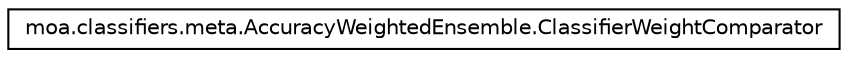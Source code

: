 digraph G
{
  edge [fontname="Helvetica",fontsize="10",labelfontname="Helvetica",labelfontsize="10"];
  node [fontname="Helvetica",fontsize="10",shape=record];
  rankdir=LR;
  Node1 [label="moa.classifiers.meta.AccuracyWeightedEnsemble.ClassifierWeightComparator",height=0.2,width=0.4,color="black", fillcolor="white", style="filled",URL="$classmoa_1_1classifiers_1_1meta_1_1AccuracyWeightedEnsemble_1_1ClassifierWeightComparator.html",tooltip="Simple weight comparator."];
}
